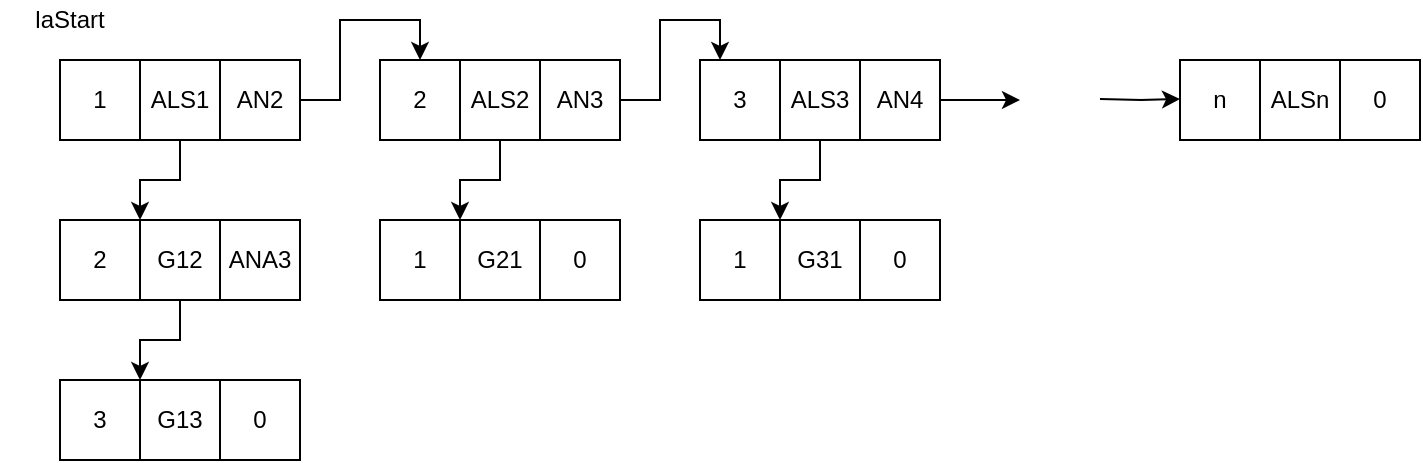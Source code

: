 <mxfile version="14.7.0" type="device"><diagram id="kzh9PsIEXBUlp7B9NO9X" name="Page-1"><mxGraphModel dx="1038" dy="548" grid="1" gridSize="10" guides="1" tooltips="1" connect="1" arrows="1" fold="1" page="1" pageScale="1" pageWidth="827" pageHeight="1169" math="0" shadow="0"><root><mxCell id="0"/><mxCell id="1" parent="0"/><mxCell id="me_gWHjPUlv8sr7Hi-sD-1" value="1" style="rounded=0;whiteSpace=wrap;html=1;" vertex="1" parent="1"><mxGeometry x="80" y="80" width="40" height="40" as="geometry"/></mxCell><mxCell id="me_gWHjPUlv8sr7Hi-sD-31" style="edgeStyle=orthogonalEdgeStyle;rounded=0;orthogonalLoop=1;jettySize=auto;html=1;entryX=1;entryY=0;entryDx=0;entryDy=0;" edge="1" parent="1" source="me_gWHjPUlv8sr7Hi-sD-2" target="me_gWHjPUlv8sr7Hi-sD-14"><mxGeometry relative="1" as="geometry"/></mxCell><mxCell id="me_gWHjPUlv8sr7Hi-sD-2" value="ALS1" style="rounded=0;whiteSpace=wrap;html=1;" vertex="1" parent="1"><mxGeometry x="120" y="80" width="40" height="40" as="geometry"/></mxCell><mxCell id="me_gWHjPUlv8sr7Hi-sD-27" style="edgeStyle=orthogonalEdgeStyle;rounded=0;orthogonalLoop=1;jettySize=auto;html=1;entryX=0.5;entryY=0;entryDx=0;entryDy=0;" edge="1" parent="1" source="me_gWHjPUlv8sr7Hi-sD-4" target="me_gWHjPUlv8sr7Hi-sD-5"><mxGeometry relative="1" as="geometry"/></mxCell><mxCell id="me_gWHjPUlv8sr7Hi-sD-4" value="AN2" style="rounded=0;whiteSpace=wrap;html=1;" vertex="1" parent="1"><mxGeometry x="160" y="80" width="40" height="40" as="geometry"/></mxCell><mxCell id="me_gWHjPUlv8sr7Hi-sD-5" value="2" style="rounded=0;whiteSpace=wrap;html=1;" vertex="1" parent="1"><mxGeometry x="240" y="80" width="40" height="40" as="geometry"/></mxCell><mxCell id="me_gWHjPUlv8sr7Hi-sD-33" style="edgeStyle=orthogonalEdgeStyle;rounded=0;orthogonalLoop=1;jettySize=auto;html=1;entryX=1;entryY=0;entryDx=0;entryDy=0;" edge="1" parent="1" source="me_gWHjPUlv8sr7Hi-sD-6" target="me_gWHjPUlv8sr7Hi-sD-20"><mxGeometry relative="1" as="geometry"/></mxCell><mxCell id="me_gWHjPUlv8sr7Hi-sD-6" value="ALS2" style="rounded=0;whiteSpace=wrap;html=1;" vertex="1" parent="1"><mxGeometry x="280" y="80" width="40" height="40" as="geometry"/></mxCell><mxCell id="me_gWHjPUlv8sr7Hi-sD-28" style="edgeStyle=orthogonalEdgeStyle;rounded=0;orthogonalLoop=1;jettySize=auto;html=1;entryX=0.25;entryY=0;entryDx=0;entryDy=0;" edge="1" parent="1" source="me_gWHjPUlv8sr7Hi-sD-7" target="me_gWHjPUlv8sr7Hi-sD-8"><mxGeometry relative="1" as="geometry"/></mxCell><mxCell id="me_gWHjPUlv8sr7Hi-sD-7" value="AN3" style="rounded=0;whiteSpace=wrap;html=1;" vertex="1" parent="1"><mxGeometry x="320" y="80" width="40" height="40" as="geometry"/></mxCell><mxCell id="me_gWHjPUlv8sr7Hi-sD-8" value="3" style="rounded=0;whiteSpace=wrap;html=1;" vertex="1" parent="1"><mxGeometry x="400" y="80" width="40" height="40" as="geometry"/></mxCell><mxCell id="me_gWHjPUlv8sr7Hi-sD-34" style="edgeStyle=orthogonalEdgeStyle;rounded=0;orthogonalLoop=1;jettySize=auto;html=1;entryX=1;entryY=0;entryDx=0;entryDy=0;" edge="1" parent="1" source="me_gWHjPUlv8sr7Hi-sD-9" target="me_gWHjPUlv8sr7Hi-sD-24"><mxGeometry relative="1" as="geometry"/></mxCell><mxCell id="me_gWHjPUlv8sr7Hi-sD-9" value="ALS3" style="rounded=0;whiteSpace=wrap;html=1;" vertex="1" parent="1"><mxGeometry x="440" y="80" width="40" height="40" as="geometry"/></mxCell><mxCell id="me_gWHjPUlv8sr7Hi-sD-29" style="edgeStyle=orthogonalEdgeStyle;rounded=0;orthogonalLoop=1;jettySize=auto;html=1;" edge="1" parent="1" source="me_gWHjPUlv8sr7Hi-sD-10"><mxGeometry relative="1" as="geometry"><mxPoint x="560" y="100" as="targetPoint"/></mxGeometry></mxCell><mxCell id="me_gWHjPUlv8sr7Hi-sD-10" value="AN4" style="rounded=0;whiteSpace=wrap;html=1;" vertex="1" parent="1"><mxGeometry x="480" y="80" width="40" height="40" as="geometry"/></mxCell><mxCell id="me_gWHjPUlv8sr7Hi-sD-11" value="n" style="rounded=0;whiteSpace=wrap;html=1;" vertex="1" parent="1"><mxGeometry x="640" y="80" width="40" height="40" as="geometry"/></mxCell><mxCell id="me_gWHjPUlv8sr7Hi-sD-12" value="ALSn" style="rounded=0;whiteSpace=wrap;html=1;" vertex="1" parent="1"><mxGeometry x="680" y="80" width="40" height="40" as="geometry"/></mxCell><mxCell id="me_gWHjPUlv8sr7Hi-sD-13" value="0" style="rounded=0;whiteSpace=wrap;html=1;" vertex="1" parent="1"><mxGeometry x="720" y="80" width="40" height="40" as="geometry"/></mxCell><mxCell id="me_gWHjPUlv8sr7Hi-sD-14" value="2" style="rounded=0;whiteSpace=wrap;html=1;" vertex="1" parent="1"><mxGeometry x="80" y="160" width="40" height="40" as="geometry"/></mxCell><mxCell id="me_gWHjPUlv8sr7Hi-sD-32" style="edgeStyle=orthogonalEdgeStyle;rounded=0;orthogonalLoop=1;jettySize=auto;html=1;entryX=0;entryY=0;entryDx=0;entryDy=0;" edge="1" parent="1" source="me_gWHjPUlv8sr7Hi-sD-15" target="me_gWHjPUlv8sr7Hi-sD-18"><mxGeometry relative="1" as="geometry"/></mxCell><mxCell id="me_gWHjPUlv8sr7Hi-sD-15" value="G12" style="rounded=0;whiteSpace=wrap;html=1;" vertex="1" parent="1"><mxGeometry x="120" y="160" width="40" height="40" as="geometry"/></mxCell><mxCell id="me_gWHjPUlv8sr7Hi-sD-16" value="ANA3" style="rounded=0;whiteSpace=wrap;html=1;" vertex="1" parent="1"><mxGeometry x="160" y="160" width="40" height="40" as="geometry"/></mxCell><mxCell id="me_gWHjPUlv8sr7Hi-sD-17" value="3" style="rounded=0;whiteSpace=wrap;html=1;" vertex="1" parent="1"><mxGeometry x="80" y="240" width="40" height="40" as="geometry"/></mxCell><mxCell id="me_gWHjPUlv8sr7Hi-sD-18" value="G13" style="rounded=0;whiteSpace=wrap;html=1;" vertex="1" parent="1"><mxGeometry x="120" y="240" width="40" height="40" as="geometry"/></mxCell><mxCell id="me_gWHjPUlv8sr7Hi-sD-19" value="0" style="rounded=0;whiteSpace=wrap;html=1;" vertex="1" parent="1"><mxGeometry x="160" y="240" width="40" height="40" as="geometry"/></mxCell><mxCell id="me_gWHjPUlv8sr7Hi-sD-20" value="1" style="rounded=0;whiteSpace=wrap;html=1;" vertex="1" parent="1"><mxGeometry x="240" y="160" width="40" height="40" as="geometry"/></mxCell><mxCell id="me_gWHjPUlv8sr7Hi-sD-21" value="G21" style="rounded=0;whiteSpace=wrap;html=1;" vertex="1" parent="1"><mxGeometry x="280" y="160" width="40" height="40" as="geometry"/></mxCell><mxCell id="me_gWHjPUlv8sr7Hi-sD-22" value="0" style="rounded=0;whiteSpace=wrap;html=1;" vertex="1" parent="1"><mxGeometry x="320" y="160" width="40" height="40" as="geometry"/></mxCell><mxCell id="me_gWHjPUlv8sr7Hi-sD-24" value="1" style="rounded=0;whiteSpace=wrap;html=1;" vertex="1" parent="1"><mxGeometry x="400" y="160" width="40" height="40" as="geometry"/></mxCell><mxCell id="me_gWHjPUlv8sr7Hi-sD-25" value="G31" style="rounded=0;whiteSpace=wrap;html=1;" vertex="1" parent="1"><mxGeometry x="440" y="160" width="40" height="40" as="geometry"/></mxCell><mxCell id="me_gWHjPUlv8sr7Hi-sD-26" value="0" style="rounded=0;whiteSpace=wrap;html=1;" vertex="1" parent="1"><mxGeometry x="480" y="160" width="40" height="40" as="geometry"/></mxCell><mxCell id="me_gWHjPUlv8sr7Hi-sD-30" style="edgeStyle=orthogonalEdgeStyle;rounded=0;orthogonalLoop=1;jettySize=auto;html=1;" edge="1" parent="1"><mxGeometry relative="1" as="geometry"><mxPoint x="640" y="99.5" as="targetPoint"/><mxPoint x="600" y="99.5" as="sourcePoint"/></mxGeometry></mxCell><mxCell id="me_gWHjPUlv8sr7Hi-sD-35" value="laStart" style="text;html=1;strokeColor=none;fillColor=none;align=center;verticalAlign=middle;whiteSpace=wrap;rounded=0;" vertex="1" parent="1"><mxGeometry x="50" y="50" width="70" height="20" as="geometry"/></mxCell></root></mxGraphModel></diagram></mxfile>